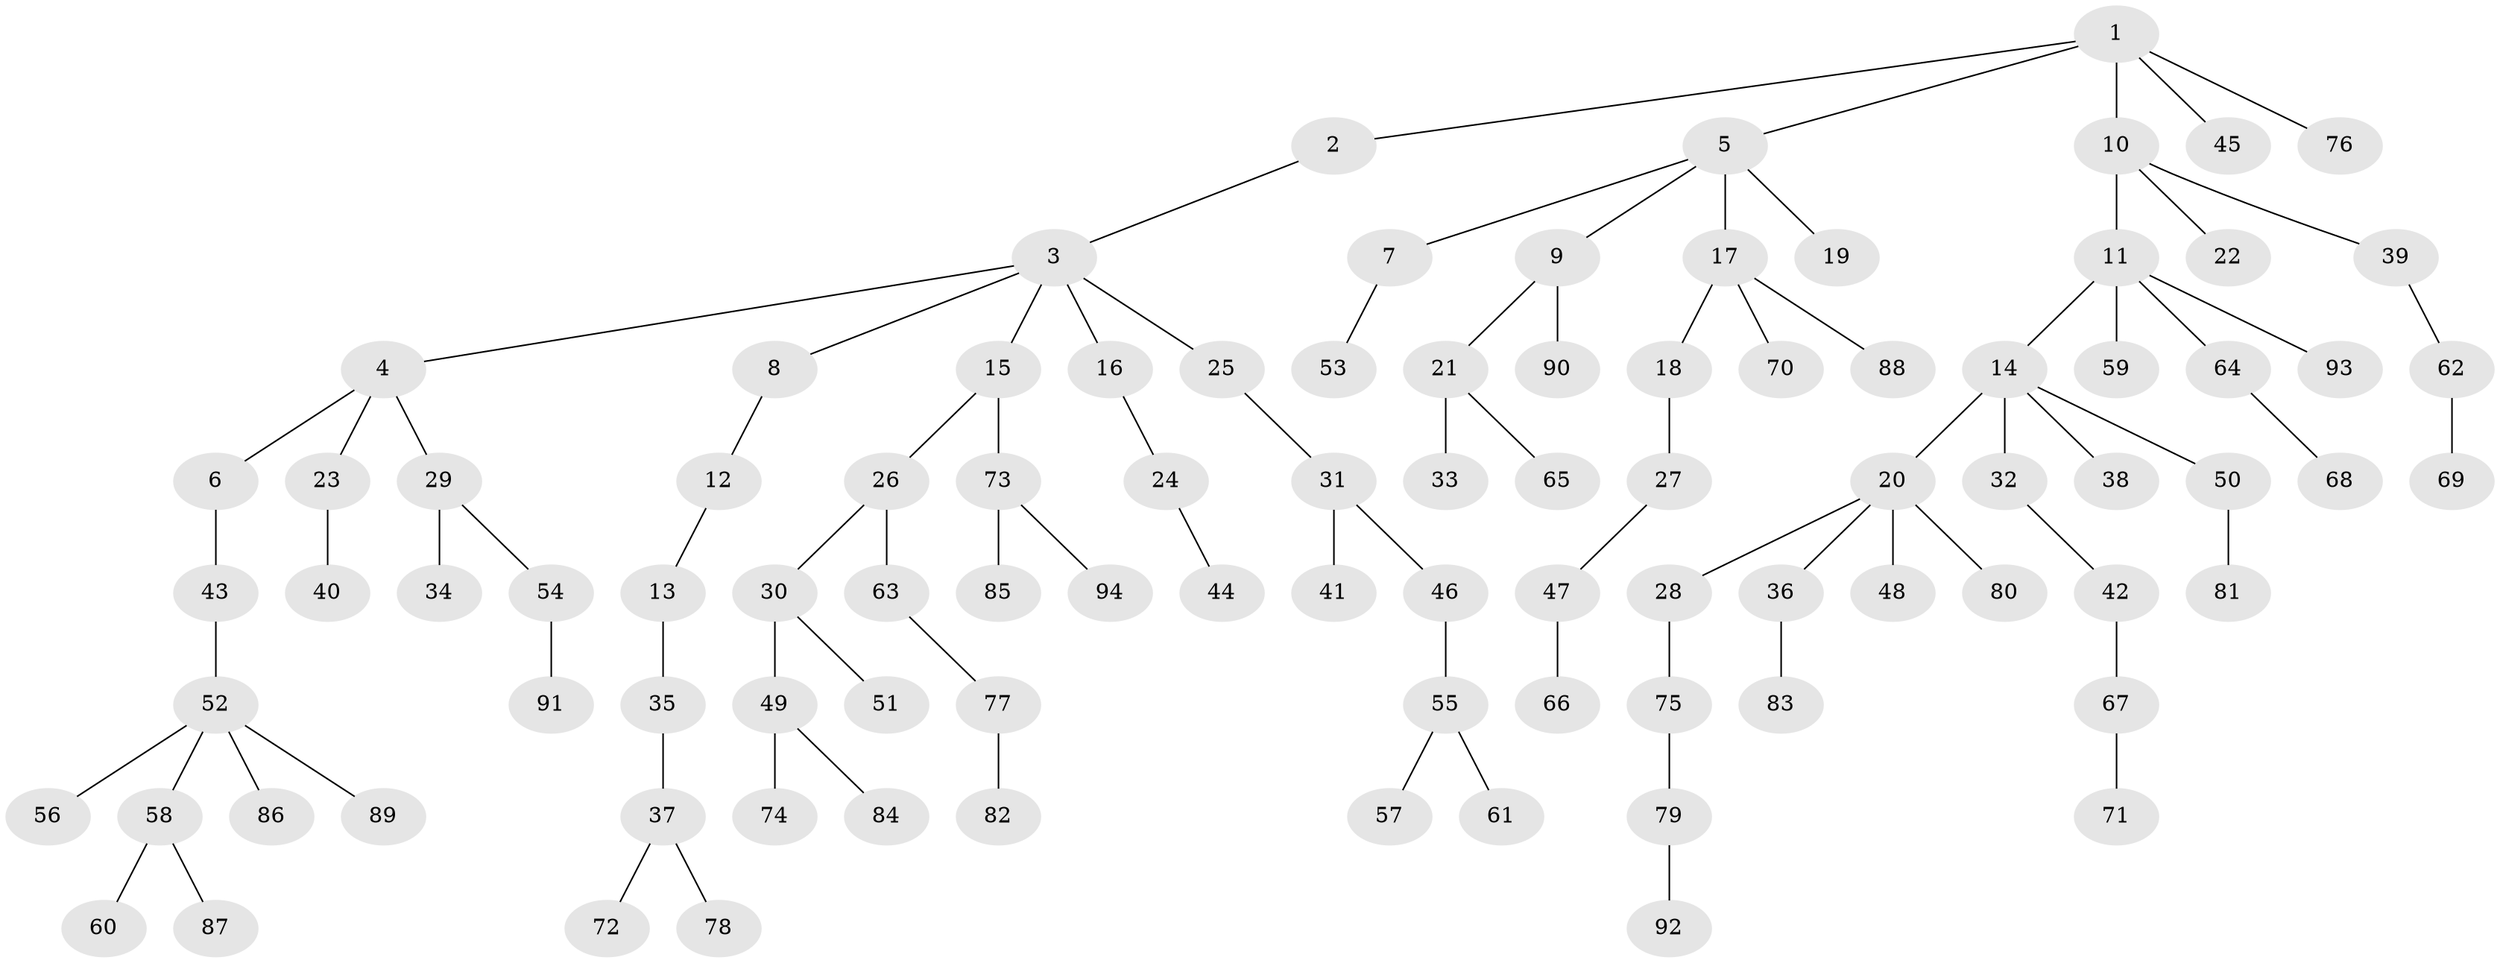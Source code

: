 // Generated by graph-tools (version 1.1) at 2025/11/02/27/25 16:11:28]
// undirected, 94 vertices, 93 edges
graph export_dot {
graph [start="1"]
  node [color=gray90,style=filled];
  1;
  2;
  3;
  4;
  5;
  6;
  7;
  8;
  9;
  10;
  11;
  12;
  13;
  14;
  15;
  16;
  17;
  18;
  19;
  20;
  21;
  22;
  23;
  24;
  25;
  26;
  27;
  28;
  29;
  30;
  31;
  32;
  33;
  34;
  35;
  36;
  37;
  38;
  39;
  40;
  41;
  42;
  43;
  44;
  45;
  46;
  47;
  48;
  49;
  50;
  51;
  52;
  53;
  54;
  55;
  56;
  57;
  58;
  59;
  60;
  61;
  62;
  63;
  64;
  65;
  66;
  67;
  68;
  69;
  70;
  71;
  72;
  73;
  74;
  75;
  76;
  77;
  78;
  79;
  80;
  81;
  82;
  83;
  84;
  85;
  86;
  87;
  88;
  89;
  90;
  91;
  92;
  93;
  94;
  1 -- 2;
  1 -- 5;
  1 -- 10;
  1 -- 45;
  1 -- 76;
  2 -- 3;
  3 -- 4;
  3 -- 8;
  3 -- 15;
  3 -- 16;
  3 -- 25;
  4 -- 6;
  4 -- 23;
  4 -- 29;
  5 -- 7;
  5 -- 9;
  5 -- 17;
  5 -- 19;
  6 -- 43;
  7 -- 53;
  8 -- 12;
  9 -- 21;
  9 -- 90;
  10 -- 11;
  10 -- 22;
  10 -- 39;
  11 -- 14;
  11 -- 59;
  11 -- 64;
  11 -- 93;
  12 -- 13;
  13 -- 35;
  14 -- 20;
  14 -- 32;
  14 -- 38;
  14 -- 50;
  15 -- 26;
  15 -- 73;
  16 -- 24;
  17 -- 18;
  17 -- 70;
  17 -- 88;
  18 -- 27;
  20 -- 28;
  20 -- 36;
  20 -- 48;
  20 -- 80;
  21 -- 33;
  21 -- 65;
  23 -- 40;
  24 -- 44;
  25 -- 31;
  26 -- 30;
  26 -- 63;
  27 -- 47;
  28 -- 75;
  29 -- 34;
  29 -- 54;
  30 -- 49;
  30 -- 51;
  31 -- 41;
  31 -- 46;
  32 -- 42;
  35 -- 37;
  36 -- 83;
  37 -- 72;
  37 -- 78;
  39 -- 62;
  42 -- 67;
  43 -- 52;
  46 -- 55;
  47 -- 66;
  49 -- 74;
  49 -- 84;
  50 -- 81;
  52 -- 56;
  52 -- 58;
  52 -- 86;
  52 -- 89;
  54 -- 91;
  55 -- 57;
  55 -- 61;
  58 -- 60;
  58 -- 87;
  62 -- 69;
  63 -- 77;
  64 -- 68;
  67 -- 71;
  73 -- 85;
  73 -- 94;
  75 -- 79;
  77 -- 82;
  79 -- 92;
}
